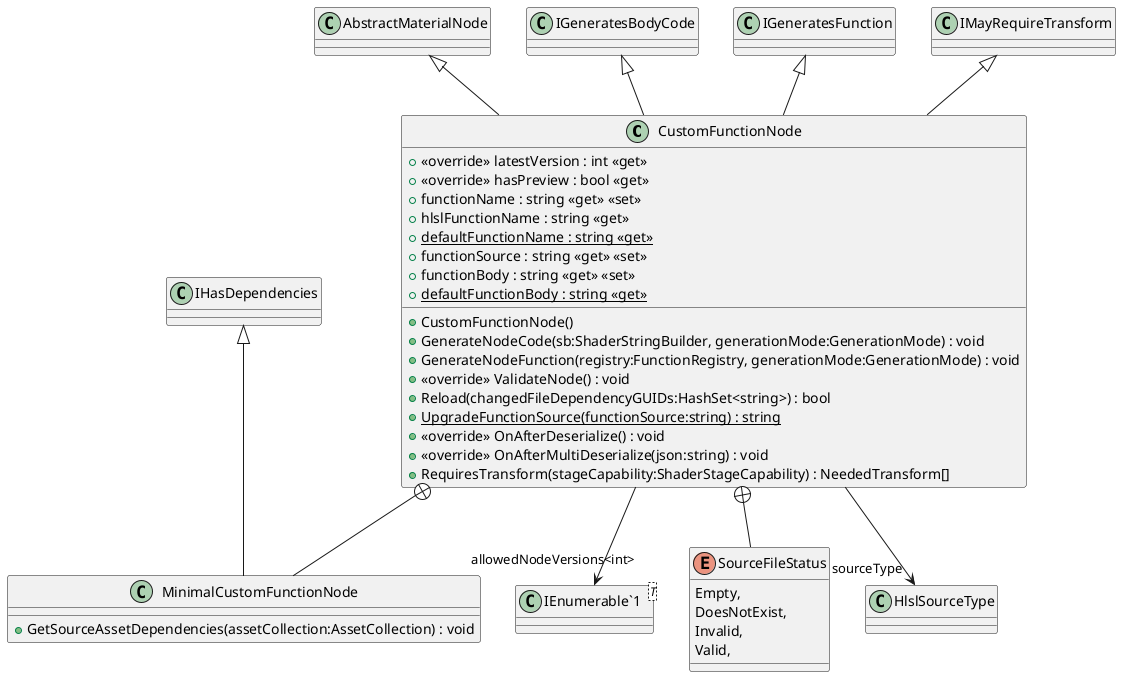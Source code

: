 @startuml
class CustomFunctionNode {
    + <<override>> latestVersion : int <<get>>
    + CustomFunctionNode()
    + <<override>> hasPreview : bool <<get>>
    + functionName : string <<get>> <<set>>
    + hlslFunctionName : string <<get>>
    + {static} defaultFunctionName : string <<get>>
    + functionSource : string <<get>> <<set>>
    + functionBody : string <<get>> <<set>>
    + {static} defaultFunctionBody : string <<get>>
    + GenerateNodeCode(sb:ShaderStringBuilder, generationMode:GenerationMode) : void
    + GenerateNodeFunction(registry:FunctionRegistry, generationMode:GenerationMode) : void
    + <<override>> ValidateNode() : void
    + Reload(changedFileDependencyGUIDs:HashSet<string>) : bool
    + {static} UpgradeFunctionSource(functionSource:string) : string
    + <<override>> OnAfterDeserialize() : void
    + <<override>> OnAfterMultiDeserialize(json:string) : void
    + RequiresTransform(stageCapability:ShaderStageCapability) : NeededTransform[]
}
class "IEnumerable`1"<T> {
}
class MinimalCustomFunctionNode {
    + GetSourceAssetDependencies(assetCollection:AssetCollection) : void
}
enum SourceFileStatus {
    Empty,
    DoesNotExist,
    Invalid,
    Valid,
}
AbstractMaterialNode <|-- CustomFunctionNode
IGeneratesBodyCode <|-- CustomFunctionNode
IGeneratesFunction <|-- CustomFunctionNode
IMayRequireTransform <|-- CustomFunctionNode
CustomFunctionNode --> "allowedNodeVersions<int>" "IEnumerable`1"
CustomFunctionNode --> "sourceType" HlslSourceType
CustomFunctionNode +-- MinimalCustomFunctionNode
IHasDependencies <|-- MinimalCustomFunctionNode
CustomFunctionNode +-- SourceFileStatus
@enduml
